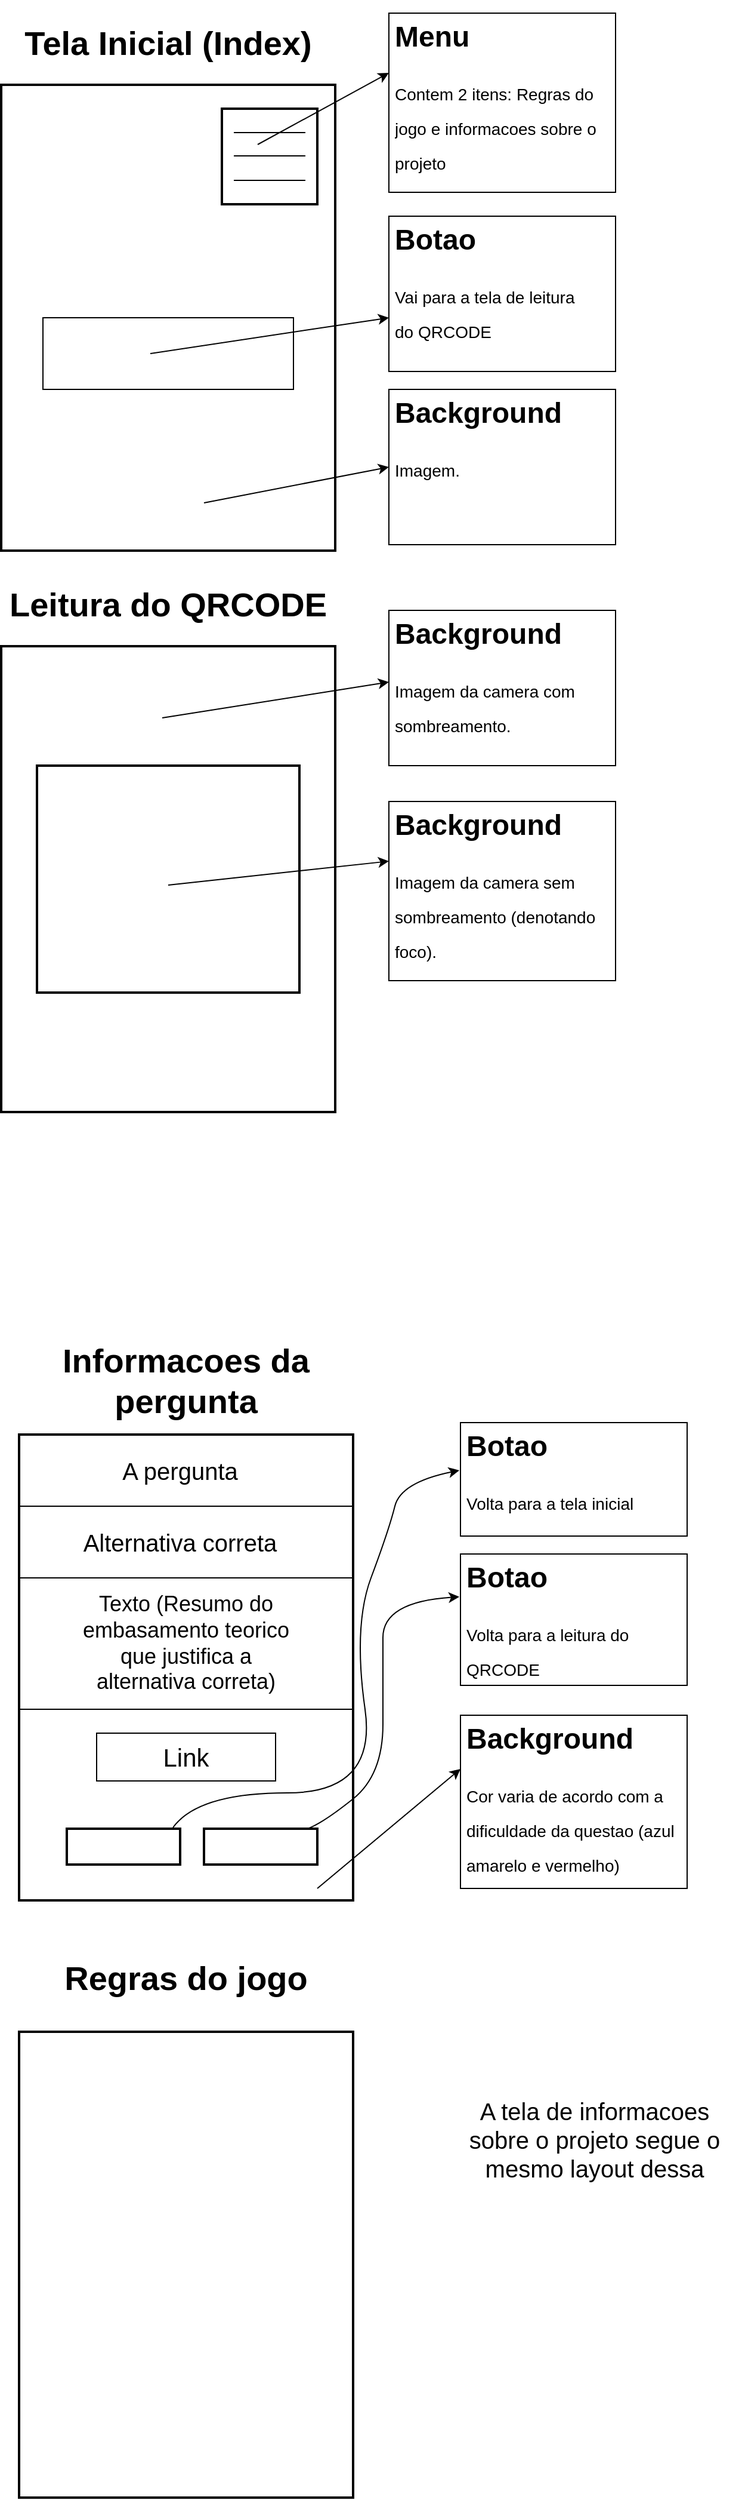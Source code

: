 <mxfile version="12.2.4" type="github" pages="1">
  <diagram id="nlabW9qtDiaa9snVEf28" name="Page-1">
    <mxGraphModel dx="1341" dy="711" grid="1" gridSize="10" guides="1" tooltips="1" connect="1" arrows="1" fold="1" page="1" pageScale="1" pageWidth="850" pageHeight="1100" math="0" shadow="0">
      <root>
        <mxCell id="0"/>
        <mxCell id="1" parent="0"/>
        <mxCell id="Lpm88H_YI4wZjYLgMCmQ-2" value="" style="rounded=0;whiteSpace=wrap;html=1;strokeWidth=2;" parent="1" vertex="1">
          <mxGeometry x="55" y="90" width="280" height="390" as="geometry"/>
        </mxCell>
        <mxCell id="Lpm88H_YI4wZjYLgMCmQ-3" value="&lt;h1 style=&quot;font-size: 28px&quot;&gt;Tela Inicial (Index)&lt;/h1&gt;" style="text;html=1;strokeColor=none;fillColor=none;align=center;verticalAlign=middle;whiteSpace=wrap;rounded=0;" parent="1" vertex="1">
          <mxGeometry x="60" y="20" width="270" height="70" as="geometry"/>
        </mxCell>
        <mxCell id="Lpm88H_YI4wZjYLgMCmQ-6" value="" style="whiteSpace=wrap;html=1;aspect=fixed;strokeWidth=2;" parent="1" vertex="1">
          <mxGeometry x="240" y="110" width="80" height="80" as="geometry"/>
        </mxCell>
        <mxCell id="Lpm88H_YI4wZjYLgMCmQ-7" value="" style="endArrow=none;html=1;" parent="1" edge="1">
          <mxGeometry width="50" height="50" relative="1" as="geometry">
            <mxPoint x="250" y="130" as="sourcePoint"/>
            <mxPoint x="310" y="130" as="targetPoint"/>
          </mxGeometry>
        </mxCell>
        <mxCell id="Lpm88H_YI4wZjYLgMCmQ-8" value="" style="endArrow=none;html=1;" parent="1" edge="1">
          <mxGeometry width="50" height="50" relative="1" as="geometry">
            <mxPoint x="250" y="149.5" as="sourcePoint"/>
            <mxPoint x="310" y="149.5" as="targetPoint"/>
          </mxGeometry>
        </mxCell>
        <mxCell id="Lpm88H_YI4wZjYLgMCmQ-9" value="" style="endArrow=none;html=1;" parent="1" edge="1">
          <mxGeometry width="50" height="50" relative="1" as="geometry">
            <mxPoint x="250" y="170" as="sourcePoint"/>
            <mxPoint x="310" y="170" as="targetPoint"/>
          </mxGeometry>
        </mxCell>
        <mxCell id="Lpm88H_YI4wZjYLgMCmQ-10" value="" style="endArrow=classic;html=1;" parent="1" edge="1">
          <mxGeometry width="50" height="50" relative="1" as="geometry">
            <mxPoint x="270" y="140" as="sourcePoint"/>
            <mxPoint x="380" y="80" as="targetPoint"/>
          </mxGeometry>
        </mxCell>
        <mxCell id="Lpm88H_YI4wZjYLgMCmQ-12" value="&lt;h1&gt;&lt;span&gt;Menu&lt;/span&gt;&lt;/h1&gt;&lt;h1&gt;&lt;span style=&quot;font-weight: normal&quot;&gt;&lt;font style=&quot;font-size: 14px&quot;&gt;Contem 2 itens: Regras do jogo e informacoes sobre o projeto&lt;/font&gt;&lt;/span&gt;&lt;br&gt;&lt;/h1&gt;" style="text;html=1;strokeColor=#000000;fillColor=none;spacing=5;spacingTop=-20;whiteSpace=wrap;overflow=hidden;rounded=0;strokeWidth=1;" parent="1" vertex="1">
          <mxGeometry x="380" y="30" width="190" height="150" as="geometry"/>
        </mxCell>
        <mxCell id="Lpm88H_YI4wZjYLgMCmQ-14" value="" style="rounded=0;whiteSpace=wrap;html=1;strokeColor=#000000;strokeWidth=1;" parent="1" vertex="1">
          <mxGeometry x="90" y="285" width="210" height="60" as="geometry"/>
        </mxCell>
        <mxCell id="Lpm88H_YI4wZjYLgMCmQ-15" value="" style="endArrow=classic;html=1;" parent="1" edge="1">
          <mxGeometry width="50" height="50" relative="1" as="geometry">
            <mxPoint x="180" y="315" as="sourcePoint"/>
            <mxPoint x="380" y="285" as="targetPoint"/>
          </mxGeometry>
        </mxCell>
        <mxCell id="Lpm88H_YI4wZjYLgMCmQ-16" value="&lt;h1&gt;&lt;span&gt;Botao&lt;/span&gt;&lt;/h1&gt;&lt;h1&gt;&lt;span style=&quot;font-size: 14px ; font-weight: normal&quot;&gt;Vai para a tela de leitura do&amp;nbsp;&lt;/span&gt;&lt;span style=&quot;font-weight: normal&quot;&gt;&lt;font style=&quot;font-size: 14px&quot;&gt;QRCODE&lt;/font&gt;&lt;/span&gt;&lt;/h1&gt;" style="text;html=1;strokeColor=#000000;fillColor=none;spacing=5;spacingTop=-20;whiteSpace=wrap;overflow=hidden;rounded=0;strokeWidth=1;" parent="1" vertex="1">
          <mxGeometry x="380" y="200" width="190" height="130" as="geometry"/>
        </mxCell>
        <mxCell id="Lpm88H_YI4wZjYLgMCmQ-18" value="" style="rounded=0;whiteSpace=wrap;html=1;strokeWidth=2;" parent="1" vertex="1">
          <mxGeometry x="55" y="560" width="280" height="390" as="geometry"/>
        </mxCell>
        <mxCell id="Lpm88H_YI4wZjYLgMCmQ-19" value="&lt;h1 style=&quot;font-size: 28px&quot;&gt;Leitura do QRCODE&lt;/h1&gt;" style="text;html=1;strokeColor=none;fillColor=none;align=center;verticalAlign=middle;whiteSpace=wrap;rounded=0;" parent="1" vertex="1">
          <mxGeometry x="60" y="490" width="270" height="70" as="geometry"/>
        </mxCell>
        <mxCell id="Lpm88H_YI4wZjYLgMCmQ-20" value="" style="endArrow=classic;html=1;" parent="1" edge="1">
          <mxGeometry width="50" height="50" relative="1" as="geometry">
            <mxPoint x="225" y="440" as="sourcePoint"/>
            <mxPoint x="380" y="410" as="targetPoint"/>
          </mxGeometry>
        </mxCell>
        <mxCell id="Lpm88H_YI4wZjYLgMCmQ-21" value="&lt;h1&gt;&lt;span&gt;Background&lt;/span&gt;&lt;/h1&gt;&lt;h1&gt;&lt;span style=&quot;font-size: 14px ; font-weight: 400&quot;&gt;Imagem.&lt;/span&gt;&lt;/h1&gt;" style="text;html=1;strokeColor=#000000;fillColor=none;spacing=5;spacingTop=-20;whiteSpace=wrap;overflow=hidden;rounded=0;strokeWidth=1;" parent="1" vertex="1">
          <mxGeometry x="380" y="345" width="190" height="130" as="geometry"/>
        </mxCell>
        <mxCell id="Lpm88H_YI4wZjYLgMCmQ-25" value="" style="rounded=0;whiteSpace=wrap;html=1;strokeColor=#000000;strokeWidth=2;" parent="1" vertex="1">
          <mxGeometry x="85" y="660" width="220" height="190" as="geometry"/>
        </mxCell>
        <mxCell id="Lpm88H_YI4wZjYLgMCmQ-26" value="" style="endArrow=classic;html=1;" parent="1" edge="1">
          <mxGeometry width="50" height="50" relative="1" as="geometry">
            <mxPoint x="190" y="620" as="sourcePoint"/>
            <mxPoint x="380" y="590" as="targetPoint"/>
          </mxGeometry>
        </mxCell>
        <mxCell id="Lpm88H_YI4wZjYLgMCmQ-27" value="&lt;h1&gt;&lt;span&gt;Background&lt;/span&gt;&lt;/h1&gt;&lt;h1&gt;&lt;span style=&quot;font-size: 14px ; font-weight: 400&quot;&gt;Imagem da camera com sombreamento.&lt;/span&gt;&lt;/h1&gt;" style="text;html=1;strokeColor=#000000;fillColor=none;spacing=5;spacingTop=-20;whiteSpace=wrap;overflow=hidden;rounded=0;strokeWidth=1;" parent="1" vertex="1">
          <mxGeometry x="380" y="530" width="190" height="130" as="geometry"/>
        </mxCell>
        <mxCell id="Lpm88H_YI4wZjYLgMCmQ-28" value="" style="endArrow=classic;html=1;" parent="1" edge="1">
          <mxGeometry width="50" height="50" relative="1" as="geometry">
            <mxPoint x="195" y="760" as="sourcePoint"/>
            <mxPoint x="380" y="740" as="targetPoint"/>
          </mxGeometry>
        </mxCell>
        <mxCell id="Lpm88H_YI4wZjYLgMCmQ-29" value="&lt;h1&gt;&lt;span&gt;Background&lt;/span&gt;&lt;/h1&gt;&lt;h1&gt;&lt;span style=&quot;font-size: 14px ; font-weight: 400&quot;&gt;Imagem da camera sem sombreamento (denotando foco).&lt;/span&gt;&lt;/h1&gt;" style="text;html=1;strokeColor=#000000;fillColor=none;spacing=5;spacingTop=-20;whiteSpace=wrap;overflow=hidden;rounded=0;strokeWidth=1;" parent="1" vertex="1">
          <mxGeometry x="380" y="690" width="190" height="150" as="geometry"/>
        </mxCell>
        <mxCell id="Lpm88H_YI4wZjYLgMCmQ-30" value="" style="rounded=0;whiteSpace=wrap;html=1;strokeWidth=2;" parent="1" vertex="1">
          <mxGeometry x="70" y="1220" width="280" height="390" as="geometry"/>
        </mxCell>
        <mxCell id="Lpm88H_YI4wZjYLgMCmQ-31" value="&lt;h1 style=&quot;font-size: 28px&quot;&gt;Informacoes da pergunta&lt;/h1&gt;" style="text;html=1;strokeColor=none;fillColor=none;align=center;verticalAlign=middle;whiteSpace=wrap;rounded=0;" parent="1" vertex="1">
          <mxGeometry x="75" y="1140" width="270" height="70" as="geometry"/>
        </mxCell>
        <mxCell id="Lpm88H_YI4wZjYLgMCmQ-34" value="" style="endArrow=none;html=1;entryX=1;entryY=0.154;entryDx=0;entryDy=0;entryPerimeter=0;" parent="1" target="Lpm88H_YI4wZjYLgMCmQ-30" edge="1">
          <mxGeometry width="50" height="50" relative="1" as="geometry">
            <mxPoint x="70" y="1280" as="sourcePoint"/>
            <mxPoint x="120" y="1230" as="targetPoint"/>
          </mxGeometry>
        </mxCell>
        <mxCell id="Lpm88H_YI4wZjYLgMCmQ-35" value="&lt;font style=&quot;font-size: 20px&quot;&gt;A pergunta&lt;/font&gt;" style="text;html=1;strokeColor=none;fillColor=none;align=center;verticalAlign=middle;whiteSpace=wrap;rounded=0;" parent="1" vertex="1">
          <mxGeometry x="110" y="1230" width="190" height="40" as="geometry"/>
        </mxCell>
        <mxCell id="Lpm88H_YI4wZjYLgMCmQ-36" value="" style="endArrow=none;html=1;entryX=1;entryY=0.154;entryDx=0;entryDy=0;entryPerimeter=0;" parent="1" edge="1">
          <mxGeometry width="50" height="50" relative="1" as="geometry">
            <mxPoint x="70" y="1340" as="sourcePoint"/>
            <mxPoint x="350" y="1340.06" as="targetPoint"/>
          </mxGeometry>
        </mxCell>
        <mxCell id="Lpm88H_YI4wZjYLgMCmQ-37" value="&lt;font style=&quot;font-size: 20px&quot;&gt;Alternativa correta&lt;/font&gt;" style="text;html=1;strokeColor=none;fillColor=none;align=center;verticalAlign=middle;whiteSpace=wrap;rounded=0;" parent="1" vertex="1">
          <mxGeometry x="110" y="1290" width="190" height="40" as="geometry"/>
        </mxCell>
        <mxCell id="Lpm88H_YI4wZjYLgMCmQ-39" value="" style="endArrow=none;html=1;entryX=1;entryY=0.154;entryDx=0;entryDy=0;entryPerimeter=0;" parent="1" edge="1">
          <mxGeometry width="50" height="50" relative="1" as="geometry">
            <mxPoint x="70" y="1450" as="sourcePoint"/>
            <mxPoint x="350" y="1450.06" as="targetPoint"/>
          </mxGeometry>
        </mxCell>
        <mxCell id="Lpm88H_YI4wZjYLgMCmQ-40" value="&lt;font style=&quot;font-size: 18px&quot;&gt;Texto (Resumo do embasamento teorico que justifica a alternativa correta)&lt;/font&gt;" style="text;html=1;strokeColor=none;fillColor=none;align=center;verticalAlign=middle;whiteSpace=wrap;rounded=0;" parent="1" vertex="1">
          <mxGeometry x="115" y="1350" width="190" height="90" as="geometry"/>
        </mxCell>
        <mxCell id="Lpm88H_YI4wZjYLgMCmQ-45" value="&lt;h1&gt;&lt;span style=&quot;font-weight: 400&quot;&gt;&lt;font style=&quot;font-size: 21px&quot;&gt;Link&lt;/font&gt;&lt;/span&gt;&lt;br&gt;&lt;/h1&gt;" style="text;html=1;strokeColor=#000000;fillColor=none;spacing=5;spacingTop=-20;whiteSpace=wrap;overflow=hidden;rounded=0;strokeWidth=1;align=center;" parent="1" vertex="1">
          <mxGeometry x="135" y="1470" width="150" height="40" as="geometry"/>
        </mxCell>
        <mxCell id="Lpm88H_YI4wZjYLgMCmQ-46" value="" style="rounded=0;whiteSpace=wrap;html=1;strokeColor=#000000;strokeWidth=2;" parent="1" vertex="1">
          <mxGeometry x="225" y="1550" width="95" height="30" as="geometry"/>
        </mxCell>
        <mxCell id="Lpm88H_YI4wZjYLgMCmQ-55" value="" style="curved=1;endArrow=classic;html=1;entryX=-0.005;entryY=0.326;entryDx=0;entryDy=0;entryPerimeter=0;" parent="1" source="Lpm88H_YI4wZjYLgMCmQ-46" target="Lpm88H_YI4wZjYLgMCmQ-56" edge="1">
          <mxGeometry width="50" height="50" relative="1" as="geometry">
            <mxPoint x="295" y="1565" as="sourcePoint"/>
            <mxPoint x="430" y="1350" as="targetPoint"/>
            <Array as="points">
              <mxPoint x="325" y="1545"/>
              <mxPoint x="375" y="1505"/>
              <mxPoint x="375" y="1420"/>
              <mxPoint x="375" y="1360"/>
            </Array>
          </mxGeometry>
        </mxCell>
        <mxCell id="Lpm88H_YI4wZjYLgMCmQ-56" value="&lt;h1&gt;&lt;span&gt;Botao&lt;/span&gt;&lt;/h1&gt;&lt;h1&gt;&lt;span style=&quot;font-size: 14px ; font-weight: 400&quot;&gt;Volta para a leitura do QRCODE&lt;/span&gt;&lt;/h1&gt;" style="text;html=1;strokeColor=#000000;fillColor=none;spacing=5;spacingTop=-20;whiteSpace=wrap;overflow=hidden;rounded=0;strokeWidth=1;" parent="1" vertex="1">
          <mxGeometry x="440" y="1320" width="190" height="110" as="geometry"/>
        </mxCell>
        <mxCell id="Lpm88H_YI4wZjYLgMCmQ-58" value="&lt;h1&gt;&lt;span&gt;Background&lt;/span&gt;&lt;/h1&gt;&lt;h1&gt;&lt;span style=&quot;font-size: 14px ; font-weight: 400&quot;&gt;Cor varia de acordo com a dificuldade da questao (azul amarelo e vermelho)&lt;/span&gt;&lt;br&gt;&lt;/h1&gt;" style="text;html=1;strokeColor=#000000;fillColor=none;spacing=5;spacingTop=-20;whiteSpace=wrap;overflow=hidden;rounded=0;strokeWidth=1;" parent="1" vertex="1">
          <mxGeometry x="440" y="1455" width="190" height="145" as="geometry"/>
        </mxCell>
        <mxCell id="Lpm88H_YI4wZjYLgMCmQ-60" value="" style="endArrow=classic;html=1;entryX=0;entryY=0.31;entryDx=0;entryDy=0;entryPerimeter=0;" parent="1" target="Lpm88H_YI4wZjYLgMCmQ-58" edge="1">
          <mxGeometry width="50" height="50" relative="1" as="geometry">
            <mxPoint x="320" y="1600" as="sourcePoint"/>
            <mxPoint x="370" y="1550" as="targetPoint"/>
          </mxGeometry>
        </mxCell>
        <mxCell id="b4oFBn8sdcCUZCqWWA6--2" value="" style="rounded=0;whiteSpace=wrap;html=1;strokeWidth=2;" parent="1" vertex="1">
          <mxGeometry x="70" y="1720" width="280" height="390" as="geometry"/>
        </mxCell>
        <mxCell id="b4oFBn8sdcCUZCqWWA6--3" value="&lt;h1 style=&quot;font-size: 28px&quot;&gt;Regras do jogo&lt;/h1&gt;" style="text;html=1;strokeColor=none;fillColor=none;align=center;verticalAlign=middle;whiteSpace=wrap;rounded=0;" parent="1" vertex="1">
          <mxGeometry x="75" y="1640" width="270" height="70" as="geometry"/>
        </mxCell>
        <mxCell id="b4oFBn8sdcCUZCqWWA6--4" value="&lt;span style=&quot;font-size: 20px&quot;&gt;A tela de informacoes sobre o projeto segue o mesmo layout dessa&lt;br&gt;&lt;/span&gt;" style="text;html=1;strokeColor=none;fillColor=none;align=center;verticalAlign=middle;whiteSpace=wrap;rounded=0;" parent="1" vertex="1">
          <mxGeometry x="430" y="1740" width="245" height="140" as="geometry"/>
        </mxCell>
        <mxCell id="4ty9cCejRpXknAA4xr-6-2" value="" style="curved=1;endArrow=classic;html=1;entryX=-0.005;entryY=0.421;entryDx=0;entryDy=0;entryPerimeter=0;exitX=0.937;exitY=-0.033;exitDx=0;exitDy=0;exitPerimeter=0;" edge="1" parent="1" target="4ty9cCejRpXknAA4xr-6-3" source="4ty9cCejRpXknAA4xr-6-4">
          <mxGeometry width="50" height="50" relative="1" as="geometry">
            <mxPoint x="170" y="1570" as="sourcePoint"/>
            <mxPoint x="430" y="1250" as="targetPoint"/>
            <Array as="points">
              <mxPoint x="220" y="1520"/>
              <mxPoint x="370" y="1520"/>
              <mxPoint x="350" y="1380"/>
              <mxPoint x="380" y="1300"/>
              <mxPoint x="390" y="1260"/>
            </Array>
          </mxGeometry>
        </mxCell>
        <mxCell id="4ty9cCejRpXknAA4xr-6-3" value="&lt;h1&gt;&lt;span&gt;Botao&lt;/span&gt;&lt;/h1&gt;&lt;h1&gt;&lt;span style=&quot;font-size: 14px ; font-weight: 400&quot;&gt;Volta para a tela inicial&lt;/span&gt;&lt;/h1&gt;" style="text;html=1;strokeColor=#000000;fillColor=none;spacing=5;spacingTop=-20;whiteSpace=wrap;overflow=hidden;rounded=0;strokeWidth=1;" vertex="1" parent="1">
          <mxGeometry x="440" y="1210" width="190" height="95" as="geometry"/>
        </mxCell>
        <mxCell id="4ty9cCejRpXknAA4xr-6-4" value="" style="rounded=0;whiteSpace=wrap;html=1;strokeColor=#000000;strokeWidth=2;" vertex="1" parent="1">
          <mxGeometry x="110" y="1550" width="95" height="30" as="geometry"/>
        </mxCell>
      </root>
    </mxGraphModel>
  </diagram>
</mxfile>

